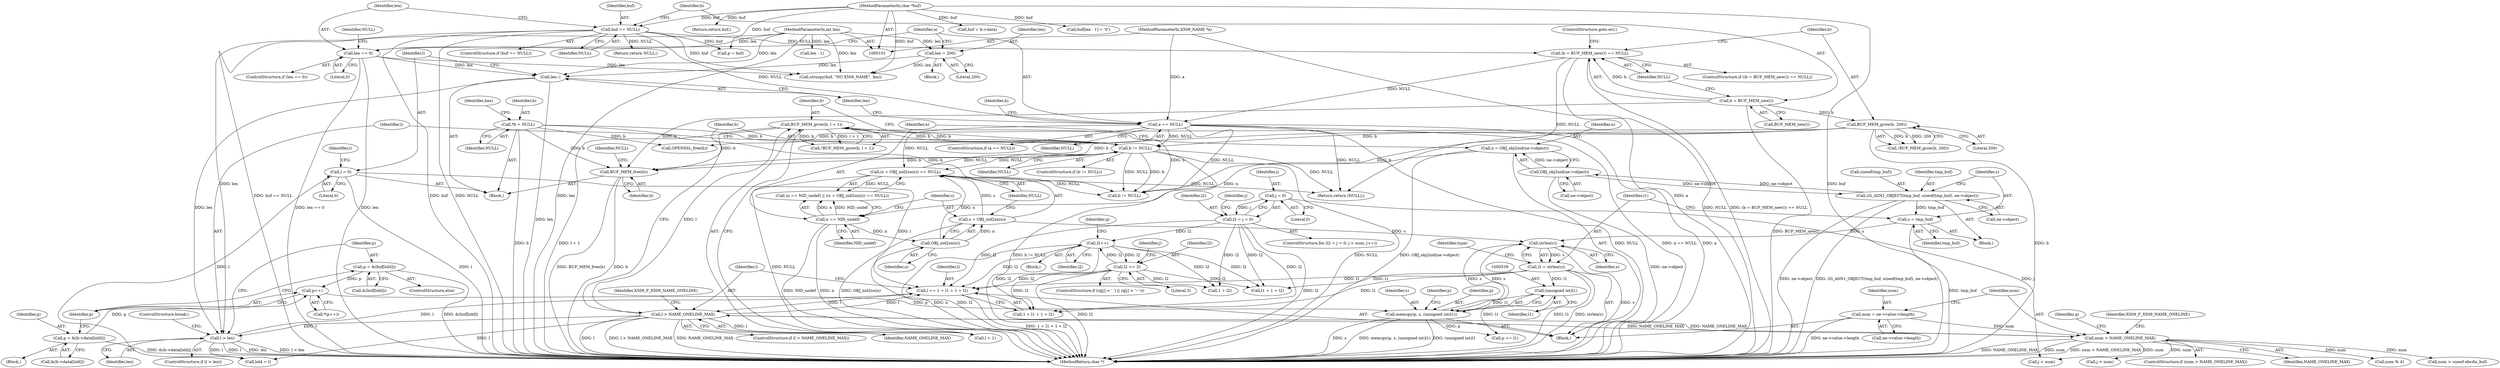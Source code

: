 digraph "0_openssl_2919516136a4227d9e6d8f2fe66ef976aaf8c561@API" {
"1000659" [label="(Call,BUF_MEM_free(b))"];
"1000502" [label="(Call,BUF_MEM_grow(b, l + 1))"];
"1000496" [label="(Call,b != NULL)"];
"1000120" [label="(Call,*b = NULL)"];
"1000144" [label="(Call,BUF_MEM_grow(b, 200))"];
"1000137" [label="(Call,b = BUF_MEM_new())"];
"1000167" [label="(Call,a == NULL)"];
"1000102" [label="(MethodParameterIn,X509_NAME *a)"];
"1000136" [label="(Call,(b = BUF_MEM_new()) == NULL)"];
"1000131" [label="(Call,buf == NULL)"];
"1000103" [label="(MethodParameterIn,char *buf)"];
"1000230" [label="(Call,(s = OBJ_nid2sn(n)) == NULL)"];
"1000231" [label="(Call,s = OBJ_nid2sn(n))"];
"1000233" [label="(Call,OBJ_nid2sn(n))"];
"1000227" [label="(Call,n == NID_undef)"];
"1000219" [label="(Call,n = OBJ_obj2nid(ne->object))"];
"1000221" [label="(Call,OBJ_obj2nid(ne->object))"];
"1000237" [label="(Call,i2t_ASN1_OBJECT(tmp_buf, sizeof(tmp_buf), ne->object))"];
"1000487" [label="(Call,l > NAME_ONELINE_MAX)"];
"1000477" [label="(Call,l += 1 + l1 + 1 + l2)"];
"1000247" [label="(Call,l1 = strlen(s))"];
"1000249" [label="(Call,strlen(s))"];
"1000244" [label="(Call,s = tmp_buf)"];
"1000535" [label="(Call,memcpy(p, s, (unsigned int)l1))"];
"1000532" [label="(Call,p++)"];
"1000524" [label="(Call,p = &(buf[lold]))"];
"1000508" [label="(Call,p = &(b->data[lold]))"];
"1000538" [label="(Call,(unsigned int)l1)"];
"1000471" [label="(Call,l2 += 3)"];
"1000457" [label="(Call,l2++)"];
"1000438" [label="(Call,l2 = j = 0)"];
"1000440" [label="(Call,j = 0)"];
"1000518" [label="(Call,l > len)"];
"1000194" [label="(Call,len--)"];
"1000155" [label="(Call,len = 200)"];
"1000104" [label="(MethodParameterIn,int len)"];
"1000160" [label="(Call,len == 0)"];
"1000196" [label="(Call,l = 0)"];
"1000266" [label="(Call,num > NAME_ONELINE_MAX)"];
"1000258" [label="(Call,num = ne->value->length)"];
"1000471" [label="(Call,l2 += 3)"];
"1000438" [label="(Call,l2 = j = 0)"];
"1000474" [label="(Call,lold = l)"];
"1000246" [label="(Identifier,tmp_buf)"];
"1000248" [label="(Identifier,l1)"];
"1000232" [label="(Identifier,s)"];
"1000524" [label="(Call,p = &(buf[lold]))"];
"1000517" [label="(ControlStructure,if (l > len))"];
"1000439" [label="(Identifier,l2)"];
"1000145" [label="(Identifier,b)"];
"1000252" [label="(Identifier,type)"];
"1000157" [label="(Literal,200)"];
"1000192" [label="(Return,return buf;)"];
"1000663" [label="(MethodReturn,char *)"];
"1000194" [label="(Call,len--)"];
"1000131" [label="(Call,buf == NULL)"];
"1000509" [label="(Identifier,p)"];
"1000492" [label="(Identifier,X509_F_X509_NAME_ONELINE)"];
"1000504" [label="(Call,l + 1)"];
"1000498" [label="(Identifier,NULL)"];
"1000245" [label="(Identifier,s)"];
"1000139" [label="(Call,BUF_MEM_new())"];
"1000495" [label="(ControlStructure,if (b != NULL))"];
"1000195" [label="(Identifier,len)"];
"1000501" [label="(Call,!BUF_MEM_grow(b, l + 1))"];
"1000458" [label="(Identifier,l2)"];
"1000271" [label="(Identifier,X509_F_X509_NAME_ONELINE)"];
"1000122" [label="(Identifier,NULL)"];
"1000140" [label="(Identifier,NULL)"];
"1000156" [label="(Identifier,len)"];
"1000268" [label="(Identifier,NAME_ONELINE_MAX)"];
"1000141" [label="(ControlStructure,goto err;)"];
"1000326" [label="(Call,num % 4)"];
"1000196" [label="(Call,l = 0)"];
"1000136" [label="(Call,(b = BUF_MEM_new()) == NULL)"];
"1000473" [label="(Literal,3)"];
"1000155" [label="(Call,len = 200)"];
"1000483" [label="(Call,1 + l2)"];
"1000503" [label="(Identifier,b)"];
"1000103" [label="(MethodParameterIn,char *buf)"];
"1000167" [label="(Call,a == NULL)"];
"1000535" [label="(Call,memcpy(p, s, (unsigned int)l1))"];
"1000660" [label="(Identifier,b)"];
"1000440" [label="(Call,j = 0)"];
"1000138" [label="(Identifier,b)"];
"1000235" [label="(Identifier,NULL)"];
"1000519" [label="(Identifier,l)"];
"1000481" [label="(Call,l1 + 1 + l2)"];
"1000244" [label="(Call,s = tmp_buf)"];
"1000532" [label="(Call,p++)"];
"1000508" [label="(Call,p = &(b->data[lold]))"];
"1000260" [label="(Call,ne->value->length)"];
"1000125" [label="(Identifier,hex)"];
"1000102" [label="(MethodParameterIn,X509_NAME *a)"];
"1000237" [label="(Call,i2t_ASN1_OBJECT(tmp_buf, sizeof(tmp_buf), ne->object))"];
"1000499" [label="(Block,)"];
"1000166" [label="(ControlStructure,if (a == NULL))"];
"1000221" [label="(Call,OBJ_obj2nid(ne->object))"];
"1000144" [label="(Call,BUF_MEM_grow(b, 200))"];
"1000135" [label="(ControlStructure,if ((b = BUF_MEM_new()) == NULL))"];
"1000447" [label="(Identifier,j)"];
"1000522" [label="(ControlStructure,break;)"];
"1000179" [label="(Call,OPENSSL_free(b))"];
"1000629" [label="(Call,b != NULL)"];
"1000488" [label="(Identifier,l)"];
"1000230" [label="(Call,(s = OBJ_nid2sn(n)) == NULL)"];
"1000537" [label="(Identifier,s)"];
"1000310" [label="(Call,num > sizeof ebcdic_buf)"];
"1000220" [label="(Identifier,n)"];
"1000662" [label="(Identifier,NULL)"];
"1000249" [label="(Call,strlen(s))"];
"1000181" [label="(Call,strncpy(buf, \"NO X509_NAME\", len))"];
"1000487" [label="(Call,l > NAME_ONELINE_MAX)"];
"1000542" [label="(Identifier,p)"];
"1000497" [label="(Identifier,b)"];
"1000226" [label="(Call,(n == NID_undef) || ((s = OBJ_nid2sn(n)) == NULL))"];
"1000236" [label="(Block,)"];
"1000267" [label="(Identifier,num)"];
"1000443" [label="(Call,j < num)"];
"1000510" [label="(Call,&(b->data[lold]))"];
"1000174" [label="(Call,buf = b->data)"];
"1000540" [label="(Identifier,l1)"];
"1000239" [label="(Call,sizeof(tmp_buf))"];
"1000641" [label="(Call,p = buf)"];
"1000105" [label="(Block,)"];
"1000523" [label="(ControlStructure,else)"];
"1000219" [label="(Call,n = OBJ_obj2nid(ne->object))"];
"1000134" [label="(Block,)"];
"1000137" [label="(Call,b = BUF_MEM_new())"];
"1000661" [label="(Return,return (NULL);)"];
"1000659" [label="(Call,BUF_MEM_free(b))"];
"1000520" [label="(Identifier,len)"];
"1000459" [label="(ControlStructure,if ((q[j] < ' ') || (q[j] > '~')))"];
"1000250" [label="(Identifier,s)"];
"1000229" [label="(Identifier,NID_undef)"];
"1000222" [label="(Call,ne->object)"];
"1000198" [label="(Literal,0)"];
"1000160" [label="(Call,len == 0)"];
"1000231" [label="(Call,s = OBJ_nid2sn(n))"];
"1000477" [label="(Call,l += 1 + l1 + 1 + l2)"];
"1000165" [label="(Identifier,NULL)"];
"1000146" [label="(Literal,200)"];
"1000437" [label="(ControlStructure,for (l2 = j = 0; j < num; j++))"];
"1000479" [label="(Call,1 + l1 + 1 + l2)"];
"1000234" [label="(Identifier,n)"];
"1000533" [label="(Identifier,p)"];
"1000104" [label="(MethodParameterIn,int len)"];
"1000211" [label="(Block,)"];
"1000259" [label="(Identifier,num)"];
"1000121" [label="(Identifier,b)"];
"1000238" [label="(Identifier,tmp_buf)"];
"1000275" [label="(Identifier,q)"];
"1000169" [label="(Identifier,NULL)"];
"1000496" [label="(Call,b != NULL)"];
"1000526" [label="(Call,&(buf[lold]))"];
"1000120" [label="(Call,*b = NULL)"];
"1000538" [label="(Call,(unsigned int)l1)"];
"1000197" [label="(Identifier,l)"];
"1000352" [label="(Call,j < num)"];
"1000457" [label="(Call,l2++)"];
"1000258" [label="(Call,num = ne->value->length)"];
"1000486" [label="(ControlStructure,if (l > NAME_ONELINE_MAX))"];
"1000233" [label="(Call,OBJ_nid2sn(n))"];
"1000130" [label="(ControlStructure,if (buf == NULL))"];
"1000536" [label="(Identifier,p)"];
"1000444" [label="(Identifier,j)"];
"1000161" [label="(Identifier,len)"];
"1000463" [label="(Identifier,q)"];
"1000448" [label="(Block,)"];
"1000133" [label="(Identifier,NULL)"];
"1000164" [label="(Return,return NULL;)"];
"1000159" [label="(ControlStructure,if (len == 0))"];
"1000143" [label="(Call,!BUF_MEM_grow(b, 200))"];
"1000162" [label="(Literal,0)"];
"1000185" [label="(Call,buf[len - 1] = '\0')"];
"1000172" [label="(Identifier,b)"];
"1000441" [label="(Identifier,j)"];
"1000132" [label="(Identifier,buf)"];
"1000478" [label="(Identifier,l)"];
"1000201" [label="(Identifier,i)"];
"1000531" [label="(Call,*(p++))"];
"1000265" [label="(ControlStructure,if (num > NAME_ONELINE_MAX))"];
"1000241" [label="(Call,ne->object)"];
"1000227" [label="(Call,n == NID_undef)"];
"1000541" [label="(Call,p += l1)"];
"1000228" [label="(Identifier,n)"];
"1000502" [label="(Call,BUF_MEM_grow(b, l + 1))"];
"1000168" [label="(Identifier,a)"];
"1000518" [label="(Call,l > len)"];
"1000525" [label="(Identifier,p)"];
"1000188" [label="(Call,len - 1)"];
"1000472" [label="(Identifier,l2)"];
"1000442" [label="(Literal,0)"];
"1000266" [label="(Call,num > NAME_ONELINE_MAX)"];
"1000247" [label="(Call,l1 = strlen(s))"];
"1000489" [label="(Identifier,NAME_ONELINE_MAX)"];
"1000659" -> "1000105"  [label="AST: "];
"1000659" -> "1000660"  [label="CFG: "];
"1000660" -> "1000659"  [label="AST: "];
"1000662" -> "1000659"  [label="CFG: "];
"1000659" -> "1000663"  [label="DDG: b"];
"1000659" -> "1000663"  [label="DDG: BUF_MEM_free(b)"];
"1000502" -> "1000659"  [label="DDG: b"];
"1000496" -> "1000659"  [label="DDG: b"];
"1000120" -> "1000659"  [label="DDG: b"];
"1000144" -> "1000659"  [label="DDG: b"];
"1000137" -> "1000659"  [label="DDG: b"];
"1000502" -> "1000501"  [label="AST: "];
"1000502" -> "1000504"  [label="CFG: "];
"1000503" -> "1000502"  [label="AST: "];
"1000504" -> "1000502"  [label="AST: "];
"1000501" -> "1000502"  [label="CFG: "];
"1000502" -> "1000663"  [label="DDG: l + 1"];
"1000502" -> "1000496"  [label="DDG: b"];
"1000502" -> "1000501"  [label="DDG: b"];
"1000502" -> "1000501"  [label="DDG: l + 1"];
"1000496" -> "1000502"  [label="DDG: b"];
"1000487" -> "1000502"  [label="DDG: l"];
"1000502" -> "1000629"  [label="DDG: b"];
"1000496" -> "1000495"  [label="AST: "];
"1000496" -> "1000498"  [label="CFG: "];
"1000497" -> "1000496"  [label="AST: "];
"1000498" -> "1000496"  [label="AST: "];
"1000503" -> "1000496"  [label="CFG: "];
"1000519" -> "1000496"  [label="CFG: "];
"1000496" -> "1000663"  [label="DDG: NULL"];
"1000496" -> "1000663"  [label="DDG: b != NULL"];
"1000496" -> "1000230"  [label="DDG: NULL"];
"1000120" -> "1000496"  [label="DDG: b"];
"1000144" -> "1000496"  [label="DDG: b"];
"1000167" -> "1000496"  [label="DDG: NULL"];
"1000230" -> "1000496"  [label="DDG: NULL"];
"1000496" -> "1000629"  [label="DDG: b"];
"1000496" -> "1000629"  [label="DDG: NULL"];
"1000496" -> "1000661"  [label="DDG: NULL"];
"1000120" -> "1000105"  [label="AST: "];
"1000120" -> "1000122"  [label="CFG: "];
"1000121" -> "1000120"  [label="AST: "];
"1000122" -> "1000120"  [label="AST: "];
"1000125" -> "1000120"  [label="CFG: "];
"1000120" -> "1000663"  [label="DDG: b"];
"1000120" -> "1000179"  [label="DDG: b"];
"1000120" -> "1000629"  [label="DDG: b"];
"1000144" -> "1000143"  [label="AST: "];
"1000144" -> "1000146"  [label="CFG: "];
"1000145" -> "1000144"  [label="AST: "];
"1000146" -> "1000144"  [label="AST: "];
"1000143" -> "1000144"  [label="CFG: "];
"1000144" -> "1000663"  [label="DDG: b"];
"1000144" -> "1000143"  [label="DDG: b"];
"1000144" -> "1000143"  [label="DDG: 200"];
"1000137" -> "1000144"  [label="DDG: b"];
"1000144" -> "1000179"  [label="DDG: b"];
"1000144" -> "1000629"  [label="DDG: b"];
"1000137" -> "1000136"  [label="AST: "];
"1000137" -> "1000139"  [label="CFG: "];
"1000138" -> "1000137"  [label="AST: "];
"1000139" -> "1000137"  [label="AST: "];
"1000140" -> "1000137"  [label="CFG: "];
"1000137" -> "1000663"  [label="DDG: BUF_MEM_new()"];
"1000137" -> "1000136"  [label="DDG: b"];
"1000167" -> "1000166"  [label="AST: "];
"1000167" -> "1000169"  [label="CFG: "];
"1000168" -> "1000167"  [label="AST: "];
"1000169" -> "1000167"  [label="AST: "];
"1000172" -> "1000167"  [label="CFG: "];
"1000195" -> "1000167"  [label="CFG: "];
"1000167" -> "1000663"  [label="DDG: a"];
"1000167" -> "1000663"  [label="DDG: NULL"];
"1000167" -> "1000663"  [label="DDG: a == NULL"];
"1000102" -> "1000167"  [label="DDG: a"];
"1000136" -> "1000167"  [label="DDG: NULL"];
"1000131" -> "1000167"  [label="DDG: NULL"];
"1000167" -> "1000230"  [label="DDG: NULL"];
"1000167" -> "1000629"  [label="DDG: NULL"];
"1000167" -> "1000661"  [label="DDG: NULL"];
"1000102" -> "1000101"  [label="AST: "];
"1000102" -> "1000663"  [label="DDG: a"];
"1000136" -> "1000135"  [label="AST: "];
"1000136" -> "1000140"  [label="CFG: "];
"1000140" -> "1000136"  [label="AST: "];
"1000141" -> "1000136"  [label="CFG: "];
"1000145" -> "1000136"  [label="CFG: "];
"1000136" -> "1000663"  [label="DDG: NULL"];
"1000136" -> "1000663"  [label="DDG: (b = BUF_MEM_new()) == NULL"];
"1000131" -> "1000136"  [label="DDG: NULL"];
"1000136" -> "1000661"  [label="DDG: NULL"];
"1000131" -> "1000130"  [label="AST: "];
"1000131" -> "1000133"  [label="CFG: "];
"1000132" -> "1000131"  [label="AST: "];
"1000133" -> "1000131"  [label="AST: "];
"1000138" -> "1000131"  [label="CFG: "];
"1000161" -> "1000131"  [label="CFG: "];
"1000131" -> "1000663"  [label="DDG: buf"];
"1000131" -> "1000663"  [label="DDG: NULL"];
"1000131" -> "1000663"  [label="DDG: buf == NULL"];
"1000103" -> "1000131"  [label="DDG: buf"];
"1000131" -> "1000164"  [label="DDG: NULL"];
"1000131" -> "1000181"  [label="DDG: buf"];
"1000131" -> "1000641"  [label="DDG: buf"];
"1000103" -> "1000101"  [label="AST: "];
"1000103" -> "1000663"  [label="DDG: buf"];
"1000103" -> "1000174"  [label="DDG: buf"];
"1000103" -> "1000181"  [label="DDG: buf"];
"1000103" -> "1000185"  [label="DDG: buf"];
"1000103" -> "1000192"  [label="DDG: buf"];
"1000103" -> "1000641"  [label="DDG: buf"];
"1000230" -> "1000226"  [label="AST: "];
"1000230" -> "1000235"  [label="CFG: "];
"1000231" -> "1000230"  [label="AST: "];
"1000235" -> "1000230"  [label="AST: "];
"1000226" -> "1000230"  [label="CFG: "];
"1000230" -> "1000663"  [label="DDG: NULL"];
"1000230" -> "1000226"  [label="DDG: NULL"];
"1000231" -> "1000230"  [label="DDG: s"];
"1000233" -> "1000230"  [label="DDG: n"];
"1000230" -> "1000629"  [label="DDG: NULL"];
"1000230" -> "1000661"  [label="DDG: NULL"];
"1000231" -> "1000233"  [label="CFG: "];
"1000232" -> "1000231"  [label="AST: "];
"1000233" -> "1000231"  [label="AST: "];
"1000235" -> "1000231"  [label="CFG: "];
"1000231" -> "1000663"  [label="DDG: OBJ_nid2sn(n)"];
"1000233" -> "1000231"  [label="DDG: n"];
"1000231" -> "1000249"  [label="DDG: s"];
"1000233" -> "1000234"  [label="CFG: "];
"1000234" -> "1000233"  [label="AST: "];
"1000233" -> "1000663"  [label="DDG: n"];
"1000227" -> "1000233"  [label="DDG: n"];
"1000227" -> "1000226"  [label="AST: "];
"1000227" -> "1000229"  [label="CFG: "];
"1000228" -> "1000227"  [label="AST: "];
"1000229" -> "1000227"  [label="AST: "];
"1000232" -> "1000227"  [label="CFG: "];
"1000226" -> "1000227"  [label="CFG: "];
"1000227" -> "1000663"  [label="DDG: n"];
"1000227" -> "1000663"  [label="DDG: NID_undef"];
"1000227" -> "1000226"  [label="DDG: n"];
"1000227" -> "1000226"  [label="DDG: NID_undef"];
"1000219" -> "1000227"  [label="DDG: n"];
"1000219" -> "1000211"  [label="AST: "];
"1000219" -> "1000221"  [label="CFG: "];
"1000220" -> "1000219"  [label="AST: "];
"1000221" -> "1000219"  [label="AST: "];
"1000228" -> "1000219"  [label="CFG: "];
"1000219" -> "1000663"  [label="DDG: OBJ_obj2nid(ne->object)"];
"1000221" -> "1000219"  [label="DDG: ne->object"];
"1000221" -> "1000222"  [label="CFG: "];
"1000222" -> "1000221"  [label="AST: "];
"1000221" -> "1000663"  [label="DDG: ne->object"];
"1000237" -> "1000221"  [label="DDG: ne->object"];
"1000221" -> "1000237"  [label="DDG: ne->object"];
"1000237" -> "1000236"  [label="AST: "];
"1000237" -> "1000241"  [label="CFG: "];
"1000238" -> "1000237"  [label="AST: "];
"1000239" -> "1000237"  [label="AST: "];
"1000241" -> "1000237"  [label="AST: "];
"1000245" -> "1000237"  [label="CFG: "];
"1000237" -> "1000663"  [label="DDG: i2t_ASN1_OBJECT(tmp_buf, sizeof(tmp_buf), ne->object)"];
"1000237" -> "1000663"  [label="DDG: ne->object"];
"1000237" -> "1000244"  [label="DDG: tmp_buf"];
"1000487" -> "1000486"  [label="AST: "];
"1000487" -> "1000489"  [label="CFG: "];
"1000488" -> "1000487"  [label="AST: "];
"1000489" -> "1000487"  [label="AST: "];
"1000492" -> "1000487"  [label="CFG: "];
"1000497" -> "1000487"  [label="CFG: "];
"1000487" -> "1000663"  [label="DDG: NAME_ONELINE_MAX"];
"1000487" -> "1000663"  [label="DDG: l"];
"1000487" -> "1000663"  [label="DDG: l > NAME_ONELINE_MAX"];
"1000487" -> "1000266"  [label="DDG: NAME_ONELINE_MAX"];
"1000487" -> "1000474"  [label="DDG: l"];
"1000487" -> "1000477"  [label="DDG: l"];
"1000477" -> "1000487"  [label="DDG: l"];
"1000266" -> "1000487"  [label="DDG: NAME_ONELINE_MAX"];
"1000487" -> "1000504"  [label="DDG: l"];
"1000487" -> "1000518"  [label="DDG: l"];
"1000477" -> "1000211"  [label="AST: "];
"1000477" -> "1000479"  [label="CFG: "];
"1000478" -> "1000477"  [label="AST: "];
"1000479" -> "1000477"  [label="AST: "];
"1000488" -> "1000477"  [label="CFG: "];
"1000477" -> "1000663"  [label="DDG: 1 + l1 + 1 + l2"];
"1000247" -> "1000477"  [label="DDG: l1"];
"1000471" -> "1000477"  [label="DDG: l2"];
"1000457" -> "1000477"  [label="DDG: l2"];
"1000438" -> "1000477"  [label="DDG: l2"];
"1000518" -> "1000477"  [label="DDG: l"];
"1000196" -> "1000477"  [label="DDG: l"];
"1000247" -> "1000211"  [label="AST: "];
"1000247" -> "1000249"  [label="CFG: "];
"1000248" -> "1000247"  [label="AST: "];
"1000249" -> "1000247"  [label="AST: "];
"1000252" -> "1000247"  [label="CFG: "];
"1000247" -> "1000663"  [label="DDG: l1"];
"1000247" -> "1000663"  [label="DDG: strlen(s)"];
"1000249" -> "1000247"  [label="DDG: s"];
"1000247" -> "1000479"  [label="DDG: l1"];
"1000247" -> "1000481"  [label="DDG: l1"];
"1000247" -> "1000538"  [label="DDG: l1"];
"1000249" -> "1000250"  [label="CFG: "];
"1000250" -> "1000249"  [label="AST: "];
"1000249" -> "1000663"  [label="DDG: s"];
"1000244" -> "1000249"  [label="DDG: s"];
"1000535" -> "1000249"  [label="DDG: s"];
"1000249" -> "1000535"  [label="DDG: s"];
"1000244" -> "1000236"  [label="AST: "];
"1000244" -> "1000246"  [label="CFG: "];
"1000245" -> "1000244"  [label="AST: "];
"1000246" -> "1000244"  [label="AST: "];
"1000248" -> "1000244"  [label="CFG: "];
"1000244" -> "1000663"  [label="DDG: tmp_buf"];
"1000535" -> "1000211"  [label="AST: "];
"1000535" -> "1000538"  [label="CFG: "];
"1000536" -> "1000535"  [label="AST: "];
"1000537" -> "1000535"  [label="AST: "];
"1000538" -> "1000535"  [label="AST: "];
"1000542" -> "1000535"  [label="CFG: "];
"1000535" -> "1000663"  [label="DDG: memcpy(p, s, (unsigned int)l1)"];
"1000535" -> "1000663"  [label="DDG: (unsigned int)l1"];
"1000535" -> "1000663"  [label="DDG: s"];
"1000532" -> "1000535"  [label="DDG: p"];
"1000538" -> "1000535"  [label="DDG: l1"];
"1000535" -> "1000541"  [label="DDG: p"];
"1000532" -> "1000531"  [label="AST: "];
"1000532" -> "1000533"  [label="CFG: "];
"1000533" -> "1000532"  [label="AST: "];
"1000531" -> "1000532"  [label="CFG: "];
"1000524" -> "1000532"  [label="DDG: p"];
"1000508" -> "1000532"  [label="DDG: p"];
"1000524" -> "1000523"  [label="AST: "];
"1000524" -> "1000526"  [label="CFG: "];
"1000525" -> "1000524"  [label="AST: "];
"1000526" -> "1000524"  [label="AST: "];
"1000533" -> "1000524"  [label="CFG: "];
"1000524" -> "1000663"  [label="DDG: &(buf[lold])"];
"1000508" -> "1000499"  [label="AST: "];
"1000508" -> "1000510"  [label="CFG: "];
"1000509" -> "1000508"  [label="AST: "];
"1000510" -> "1000508"  [label="AST: "];
"1000533" -> "1000508"  [label="CFG: "];
"1000508" -> "1000663"  [label="DDG: &(b->data[lold])"];
"1000538" -> "1000540"  [label="CFG: "];
"1000539" -> "1000538"  [label="AST: "];
"1000540" -> "1000538"  [label="AST: "];
"1000538" -> "1000541"  [label="DDG: l1"];
"1000471" -> "1000459"  [label="AST: "];
"1000471" -> "1000473"  [label="CFG: "];
"1000472" -> "1000471"  [label="AST: "];
"1000473" -> "1000471"  [label="AST: "];
"1000447" -> "1000471"  [label="CFG: "];
"1000471" -> "1000663"  [label="DDG: l2"];
"1000471" -> "1000457"  [label="DDG: l2"];
"1000457" -> "1000471"  [label="DDG: l2"];
"1000471" -> "1000479"  [label="DDG: l2"];
"1000471" -> "1000481"  [label="DDG: l2"];
"1000471" -> "1000483"  [label="DDG: l2"];
"1000457" -> "1000448"  [label="AST: "];
"1000457" -> "1000458"  [label="CFG: "];
"1000458" -> "1000457"  [label="AST: "];
"1000463" -> "1000457"  [label="CFG: "];
"1000457" -> "1000663"  [label="DDG: l2"];
"1000438" -> "1000457"  [label="DDG: l2"];
"1000457" -> "1000479"  [label="DDG: l2"];
"1000457" -> "1000481"  [label="DDG: l2"];
"1000457" -> "1000483"  [label="DDG: l2"];
"1000438" -> "1000437"  [label="AST: "];
"1000438" -> "1000440"  [label="CFG: "];
"1000439" -> "1000438"  [label="AST: "];
"1000440" -> "1000438"  [label="AST: "];
"1000444" -> "1000438"  [label="CFG: "];
"1000438" -> "1000663"  [label="DDG: l2"];
"1000440" -> "1000438"  [label="DDG: j"];
"1000438" -> "1000479"  [label="DDG: l2"];
"1000438" -> "1000481"  [label="DDG: l2"];
"1000438" -> "1000483"  [label="DDG: l2"];
"1000440" -> "1000442"  [label="CFG: "];
"1000441" -> "1000440"  [label="AST: "];
"1000442" -> "1000440"  [label="AST: "];
"1000440" -> "1000443"  [label="DDG: j"];
"1000518" -> "1000517"  [label="AST: "];
"1000518" -> "1000520"  [label="CFG: "];
"1000519" -> "1000518"  [label="AST: "];
"1000520" -> "1000518"  [label="AST: "];
"1000522" -> "1000518"  [label="CFG: "];
"1000525" -> "1000518"  [label="CFG: "];
"1000518" -> "1000663"  [label="DDG: len"];
"1000518" -> "1000663"  [label="DDG: l"];
"1000518" -> "1000663"  [label="DDG: l > len"];
"1000518" -> "1000474"  [label="DDG: l"];
"1000194" -> "1000518"  [label="DDG: len"];
"1000104" -> "1000518"  [label="DDG: len"];
"1000194" -> "1000105"  [label="AST: "];
"1000194" -> "1000195"  [label="CFG: "];
"1000195" -> "1000194"  [label="AST: "];
"1000197" -> "1000194"  [label="CFG: "];
"1000194" -> "1000663"  [label="DDG: len"];
"1000155" -> "1000194"  [label="DDG: len"];
"1000160" -> "1000194"  [label="DDG: len"];
"1000104" -> "1000194"  [label="DDG: len"];
"1000155" -> "1000134"  [label="AST: "];
"1000155" -> "1000157"  [label="CFG: "];
"1000156" -> "1000155"  [label="AST: "];
"1000157" -> "1000155"  [label="AST: "];
"1000168" -> "1000155"  [label="CFG: "];
"1000104" -> "1000155"  [label="DDG: len"];
"1000155" -> "1000181"  [label="DDG: len"];
"1000104" -> "1000101"  [label="AST: "];
"1000104" -> "1000663"  [label="DDG: len"];
"1000104" -> "1000160"  [label="DDG: len"];
"1000104" -> "1000181"  [label="DDG: len"];
"1000104" -> "1000188"  [label="DDG: len"];
"1000160" -> "1000159"  [label="AST: "];
"1000160" -> "1000162"  [label="CFG: "];
"1000161" -> "1000160"  [label="AST: "];
"1000162" -> "1000160"  [label="AST: "];
"1000165" -> "1000160"  [label="CFG: "];
"1000168" -> "1000160"  [label="CFG: "];
"1000160" -> "1000663"  [label="DDG: len == 0"];
"1000160" -> "1000663"  [label="DDG: len"];
"1000160" -> "1000181"  [label="DDG: len"];
"1000196" -> "1000105"  [label="AST: "];
"1000196" -> "1000198"  [label="CFG: "];
"1000197" -> "1000196"  [label="AST: "];
"1000198" -> "1000196"  [label="AST: "];
"1000201" -> "1000196"  [label="CFG: "];
"1000196" -> "1000663"  [label="DDG: l"];
"1000196" -> "1000474"  [label="DDG: l"];
"1000266" -> "1000265"  [label="AST: "];
"1000266" -> "1000268"  [label="CFG: "];
"1000267" -> "1000266"  [label="AST: "];
"1000268" -> "1000266"  [label="AST: "];
"1000271" -> "1000266"  [label="CFG: "];
"1000275" -> "1000266"  [label="CFG: "];
"1000266" -> "1000663"  [label="DDG: NAME_ONELINE_MAX"];
"1000266" -> "1000663"  [label="DDG: num"];
"1000266" -> "1000663"  [label="DDG: num > NAME_ONELINE_MAX"];
"1000258" -> "1000266"  [label="DDG: num"];
"1000266" -> "1000310"  [label="DDG: num"];
"1000266" -> "1000326"  [label="DDG: num"];
"1000266" -> "1000352"  [label="DDG: num"];
"1000266" -> "1000443"  [label="DDG: num"];
"1000258" -> "1000211"  [label="AST: "];
"1000258" -> "1000260"  [label="CFG: "];
"1000259" -> "1000258"  [label="AST: "];
"1000260" -> "1000258"  [label="AST: "];
"1000267" -> "1000258"  [label="CFG: "];
"1000258" -> "1000663"  [label="DDG: ne->value->length"];
}
